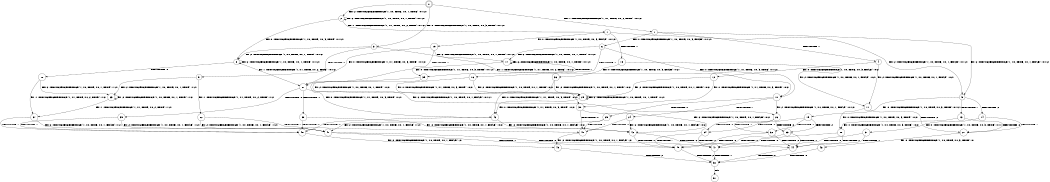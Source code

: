 digraph BCG {
size = "7, 10.5";
center = TRUE;
node [shape = circle];
0 [peripheries = 2];
0 -> 1 [label = "EX !1 !ATOMIC_EXCH_BRANCH (1, +1, TRUE, +0, 2, TRUE) !:0:1:2:"];
0 -> 2 [label = "EX !2 !ATOMIC_EXCH_BRANCH (1, +0, TRUE, +0, 1, TRUE) !:0:1:2:"];
0 -> 3 [label = "EX !0 !ATOMIC_EXCH_BRANCH (1, +0, TRUE, +0, 3, TRUE) !:0:1:2:"];
1 -> 4 [label = "TERMINATE !1"];
1 -> 5 [label = "EX !2 !ATOMIC_EXCH_BRANCH (1, +0, TRUE, +0, 1, FALSE) !:0:1:2:"];
1 -> 6 [label = "EX !0 !ATOMIC_EXCH_BRANCH (1, +0, TRUE, +0, 3, FALSE) !:0:1:2:"];
2 -> 7 [label = "EX !1 !ATOMIC_EXCH_BRANCH (1, +1, TRUE, +0, 2, TRUE) !:0:1:2:"];
2 -> 8 [label = "EX !0 !ATOMIC_EXCH_BRANCH (1, +0, TRUE, +0, 3, TRUE) !:0:1:2:"];
2 -> 2 [label = "EX !2 !ATOMIC_EXCH_BRANCH (1, +0, TRUE, +0, 1, TRUE) !:0:1:2:"];
3 -> 9 [label = "TERMINATE !0"];
3 -> 10 [label = "EX !1 !ATOMIC_EXCH_BRANCH (1, +1, TRUE, +0, 2, TRUE) !:0:1:2:"];
3 -> 8 [label = "EX !2 !ATOMIC_EXCH_BRANCH (1, +0, TRUE, +0, 1, TRUE) !:0:1:2:"];
4 -> 11 [label = "EX !2 !ATOMIC_EXCH_BRANCH (1, +0, TRUE, +0, 1, FALSE) !:0:2:"];
4 -> 12 [label = "EX !0 !ATOMIC_EXCH_BRANCH (1, +0, TRUE, +0, 3, FALSE) !:0:2:"];
5 -> 13 [label = "TERMINATE !1"];
5 -> 14 [label = "TERMINATE !2"];
5 -> 15 [label = "EX !0 !ATOMIC_EXCH_BRANCH (1, +0, TRUE, +0, 3, TRUE) !:0:1:2:"];
6 -> 16 [label = "TERMINATE !1"];
6 -> 17 [label = "EX !2 !ATOMIC_EXCH_BRANCH (1, +0, TRUE, +0, 1, TRUE) !:0:1:2:"];
6 -> 10 [label = "EX !0 !ATOMIC_EXCH_BRANCH (1, +1, TRUE, +0, 3, TRUE) !:0:1:2:"];
7 -> 18 [label = "TERMINATE !1"];
7 -> 19 [label = "EX !0 !ATOMIC_EXCH_BRANCH (1, +0, TRUE, +0, 3, FALSE) !:0:1:2:"];
7 -> 5 [label = "EX !2 !ATOMIC_EXCH_BRANCH (1, +0, TRUE, +0, 1, FALSE) !:0:1:2:"];
8 -> 20 [label = "TERMINATE !0"];
8 -> 21 [label = "EX !1 !ATOMIC_EXCH_BRANCH (1, +1, TRUE, +0, 2, TRUE) !:0:1:2:"];
8 -> 8 [label = "EX !2 !ATOMIC_EXCH_BRANCH (1, +0, TRUE, +0, 1, TRUE) !:0:1:2:"];
9 -> 22 [label = "EX !1 !ATOMIC_EXCH_BRANCH (1, +1, TRUE, +0, 2, TRUE) !:1:2:"];
9 -> 23 [label = "EX !2 !ATOMIC_EXCH_BRANCH (1, +0, TRUE, +0, 1, TRUE) !:1:2:"];
10 -> 24 [label = "TERMINATE !1"];
10 -> 25 [label = "TERMINATE !0"];
10 -> 26 [label = "EX !2 !ATOMIC_EXCH_BRANCH (1, +0, TRUE, +0, 1, FALSE) !:0:1:2:"];
11 -> 27 [label = "TERMINATE !2"];
11 -> 28 [label = "EX !0 !ATOMIC_EXCH_BRANCH (1, +0, TRUE, +0, 3, TRUE) !:0:2:"];
12 -> 29 [label = "EX !2 !ATOMIC_EXCH_BRANCH (1, +0, TRUE, +0, 1, TRUE) !:0:2:"];
12 -> 30 [label = "EX !0 !ATOMIC_EXCH_BRANCH (1, +1, TRUE, +0, 3, TRUE) !:0:2:"];
13 -> 27 [label = "TERMINATE !2"];
13 -> 28 [label = "EX !0 !ATOMIC_EXCH_BRANCH (1, +0, TRUE, +0, 3, TRUE) !:0:2:"];
14 -> 27 [label = "TERMINATE !1"];
14 -> 31 [label = "EX !0 !ATOMIC_EXCH_BRANCH (1, +0, TRUE, +0, 3, TRUE) !:0:1:"];
15 -> 32 [label = "TERMINATE !1"];
15 -> 33 [label = "TERMINATE !2"];
15 -> 34 [label = "TERMINATE !0"];
16 -> 29 [label = "EX !2 !ATOMIC_EXCH_BRANCH (1, +0, TRUE, +0, 1, TRUE) !:0:2:"];
16 -> 30 [label = "EX !0 !ATOMIC_EXCH_BRANCH (1, +1, TRUE, +0, 3, TRUE) !:0:2:"];
17 -> 35 [label = "TERMINATE !1"];
17 -> 17 [label = "EX !2 !ATOMIC_EXCH_BRANCH (1, +0, TRUE, +0, 1, TRUE) !:0:1:2:"];
17 -> 21 [label = "EX !0 !ATOMIC_EXCH_BRANCH (1, +1, TRUE, +0, 3, TRUE) !:0:1:2:"];
18 -> 36 [label = "EX !0 !ATOMIC_EXCH_BRANCH (1, +0, TRUE, +0, 3, FALSE) !:0:2:"];
18 -> 11 [label = "EX !2 !ATOMIC_EXCH_BRANCH (1, +0, TRUE, +0, 1, FALSE) !:0:2:"];
19 -> 35 [label = "TERMINATE !1"];
19 -> 17 [label = "EX !2 !ATOMIC_EXCH_BRANCH (1, +0, TRUE, +0, 1, TRUE) !:0:1:2:"];
19 -> 21 [label = "EX !0 !ATOMIC_EXCH_BRANCH (1, +1, TRUE, +0, 3, TRUE) !:0:1:2:"];
20 -> 37 [label = "EX !1 !ATOMIC_EXCH_BRANCH (1, +1, TRUE, +0, 2, TRUE) !:1:2:"];
20 -> 23 [label = "EX !2 !ATOMIC_EXCH_BRANCH (1, +0, TRUE, +0, 1, TRUE) !:1:2:"];
21 -> 38 [label = "TERMINATE !1"];
21 -> 39 [label = "TERMINATE !0"];
21 -> 26 [label = "EX !2 !ATOMIC_EXCH_BRANCH (1, +0, TRUE, +0, 1, FALSE) !:0:1:2:"];
22 -> 40 [label = "TERMINATE !1"];
22 -> 41 [label = "EX !2 !ATOMIC_EXCH_BRANCH (1, +0, TRUE, +0, 1, FALSE) !:1:2:"];
23 -> 37 [label = "EX !1 !ATOMIC_EXCH_BRANCH (1, +1, TRUE, +0, 2, TRUE) !:1:2:"];
23 -> 23 [label = "EX !2 !ATOMIC_EXCH_BRANCH (1, +0, TRUE, +0, 1, TRUE) !:1:2:"];
24 -> 40 [label = "TERMINATE !0"];
24 -> 42 [label = "EX !2 !ATOMIC_EXCH_BRANCH (1, +0, TRUE, +0, 1, FALSE) !:0:2:"];
25 -> 40 [label = "TERMINATE !1"];
25 -> 41 [label = "EX !2 !ATOMIC_EXCH_BRANCH (1, +0, TRUE, +0, 1, FALSE) !:1:2:"];
26 -> 32 [label = "TERMINATE !1"];
26 -> 33 [label = "TERMINATE !2"];
26 -> 34 [label = "TERMINATE !0"];
27 -> 43 [label = "EX !0 !ATOMIC_EXCH_BRANCH (1, +0, TRUE, +0, 3, TRUE) !:0:"];
28 -> 44 [label = "TERMINATE !2"];
28 -> 45 [label = "TERMINATE !0"];
29 -> 29 [label = "EX !2 !ATOMIC_EXCH_BRANCH (1, +0, TRUE, +0, 1, TRUE) !:0:2:"];
29 -> 46 [label = "EX !0 !ATOMIC_EXCH_BRANCH (1, +1, TRUE, +0, 3, TRUE) !:0:2:"];
30 -> 40 [label = "TERMINATE !0"];
30 -> 42 [label = "EX !2 !ATOMIC_EXCH_BRANCH (1, +0, TRUE, +0, 1, FALSE) !:0:2:"];
31 -> 44 [label = "TERMINATE !1"];
31 -> 47 [label = "TERMINATE !0"];
32 -> 44 [label = "TERMINATE !2"];
32 -> 45 [label = "TERMINATE !0"];
33 -> 44 [label = "TERMINATE !1"];
33 -> 47 [label = "TERMINATE !0"];
34 -> 45 [label = "TERMINATE !1"];
34 -> 47 [label = "TERMINATE !2"];
35 -> 29 [label = "EX !2 !ATOMIC_EXCH_BRANCH (1, +0, TRUE, +0, 1, TRUE) !:0:2:"];
35 -> 46 [label = "EX !0 !ATOMIC_EXCH_BRANCH (1, +1, TRUE, +0, 3, TRUE) !:0:2:"];
36 -> 29 [label = "EX !2 !ATOMIC_EXCH_BRANCH (1, +0, TRUE, +0, 1, TRUE) !:0:2:"];
36 -> 46 [label = "EX !0 !ATOMIC_EXCH_BRANCH (1, +1, TRUE, +0, 3, TRUE) !:0:2:"];
37 -> 48 [label = "TERMINATE !1"];
37 -> 41 [label = "EX !2 !ATOMIC_EXCH_BRANCH (1, +0, TRUE, +0, 1, FALSE) !:1:2:"];
38 -> 48 [label = "TERMINATE !0"];
38 -> 42 [label = "EX !2 !ATOMIC_EXCH_BRANCH (1, +0, TRUE, +0, 1, FALSE) !:0:2:"];
39 -> 48 [label = "TERMINATE !1"];
39 -> 41 [label = "EX !2 !ATOMIC_EXCH_BRANCH (1, +0, TRUE, +0, 1, FALSE) !:1:2:"];
40 -> 49 [label = "EX !2 !ATOMIC_EXCH_BRANCH (1, +0, TRUE, +0, 1, FALSE) !:2:"];
41 -> 45 [label = "TERMINATE !1"];
41 -> 47 [label = "TERMINATE !2"];
42 -> 44 [label = "TERMINATE !2"];
42 -> 45 [label = "TERMINATE !0"];
43 -> 50 [label = "TERMINATE !0"];
44 -> 50 [label = "TERMINATE !0"];
45 -> 50 [label = "TERMINATE !2"];
46 -> 48 [label = "TERMINATE !0"];
46 -> 42 [label = "EX !2 !ATOMIC_EXCH_BRANCH (1, +0, TRUE, +0, 1, FALSE) !:0:2:"];
47 -> 50 [label = "TERMINATE !1"];
48 -> 49 [label = "EX !2 !ATOMIC_EXCH_BRANCH (1, +0, TRUE, +0, 1, FALSE) !:2:"];
49 -> 50 [label = "TERMINATE !2"];
50 -> 51 [label = "exit"];
}
